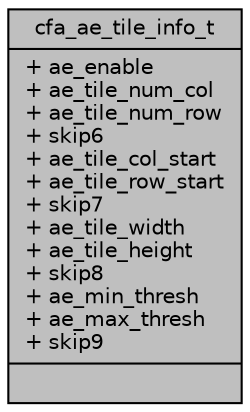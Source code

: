 digraph "cfa_ae_tile_info_t"
{
 // INTERACTIVE_SVG=YES
 // LATEX_PDF_SIZE
  bgcolor="transparent";
  edge [fontname="Helvetica",fontsize="10",labelfontname="Helvetica",labelfontsize="10"];
  node [fontname="Helvetica",fontsize="10",shape=record];
  Node1 [label="{cfa_ae_tile_info_t\n|+ ae_enable\l+ ae_tile_num_col\l+ ae_tile_num_row\l+ skip6\l+ ae_tile_col_start\l+ ae_tile_row_start\l+ skip7\l+ ae_tile_width\l+ ae_tile_height\l+ skip8\l+ ae_min_thresh\l+ ae_max_thresh\l+ skip9\l|}",height=0.2,width=0.4,color="black", fillcolor="grey75", style="filled", fontcolor="black",tooltip=" "];
}
